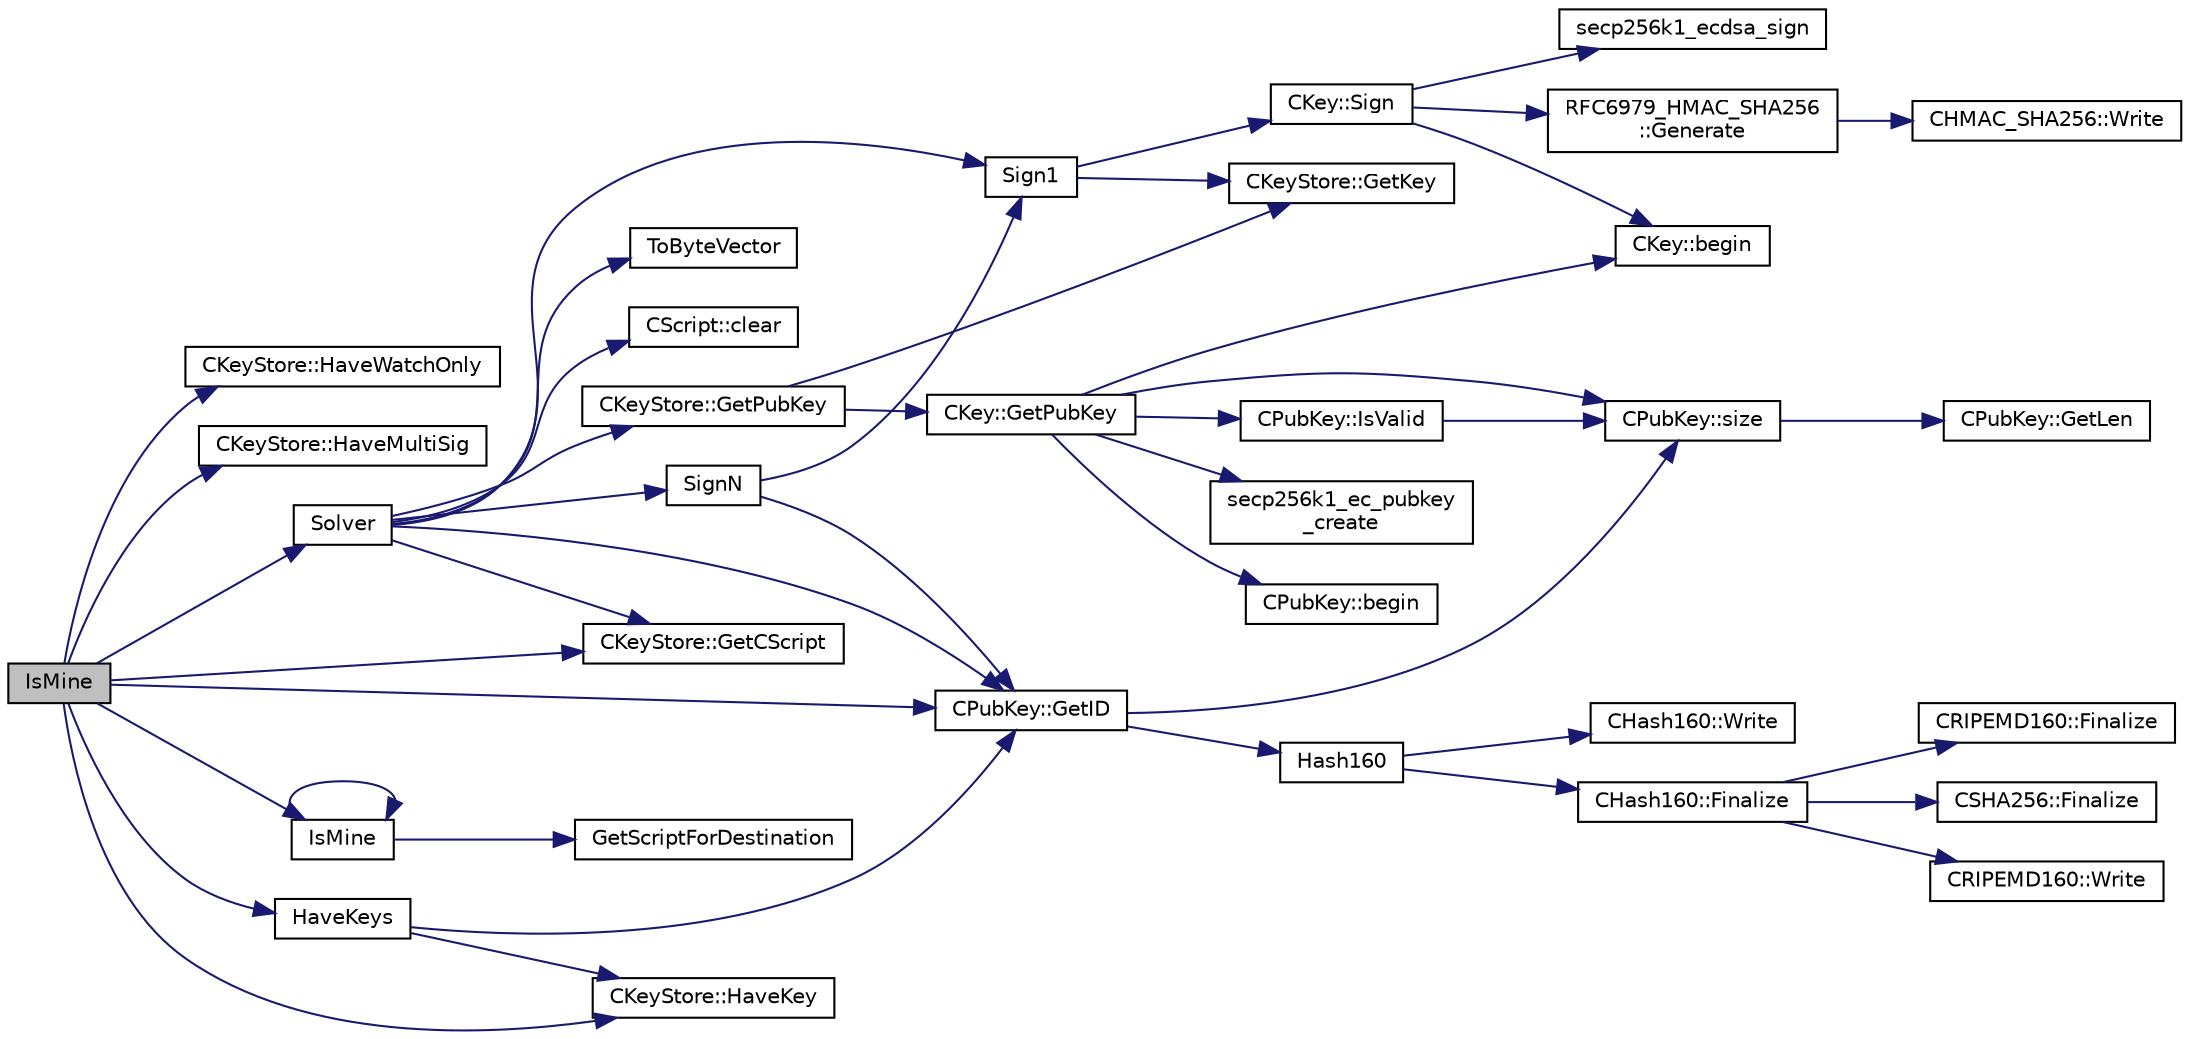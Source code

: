 digraph "IsMine"
{
  edge [fontname="Helvetica",fontsize="10",labelfontname="Helvetica",labelfontsize="10"];
  node [fontname="Helvetica",fontsize="10",shape=record];
  rankdir="LR";
  Node158 [label="IsMine",height=0.2,width=0.4,color="black", fillcolor="grey75", style="filled", fontcolor="black"];
  Node158 -> Node159 [color="midnightblue",fontsize="10",style="solid",fontname="Helvetica"];
  Node159 [label="CKeyStore::HaveWatchOnly",height=0.2,width=0.4,color="black", fillcolor="white", style="filled",URL="$class_c_key_store.html#a15066cfd57feaffe0b9f4103c9311109"];
  Node158 -> Node160 [color="midnightblue",fontsize="10",style="solid",fontname="Helvetica"];
  Node160 [label="CKeyStore::HaveMultiSig",height=0.2,width=0.4,color="black", fillcolor="white", style="filled",URL="$class_c_key_store.html#a260556f6f2aecfe317a2bfa4aed5d855"];
  Node158 -> Node161 [color="midnightblue",fontsize="10",style="solid",fontname="Helvetica"];
  Node161 [label="Solver",height=0.2,width=0.4,color="black", fillcolor="white", style="filled",URL="$sign_8cpp.html#a8e31b29d5a654a570c493f7aa9c3abd9",tooltip="Sign scriptPubKey with private keys stored in keystore, given transaction hash and hash type..."];
  Node161 -> Node162 [color="midnightblue",fontsize="10",style="solid",fontname="Helvetica"];
  Node162 [label="CScript::clear",height=0.2,width=0.4,color="black", fillcolor="white", style="filled",URL="$class_c_script.html#a7b2baf842621f07c4939408acf63377c"];
  Node161 -> Node163 [color="midnightblue",fontsize="10",style="solid",fontname="Helvetica"];
  Node163 [label="CPubKey::GetID",height=0.2,width=0.4,color="black", fillcolor="white", style="filled",URL="$class_c_pub_key.html#a2675f7e6f72eff68e7a5227289feb021",tooltip="Get the KeyID of this public key (hash of its serialization) "];
  Node163 -> Node164 [color="midnightblue",fontsize="10",style="solid",fontname="Helvetica"];
  Node164 [label="Hash160",height=0.2,width=0.4,color="black", fillcolor="white", style="filled",URL="$hash_8h.html#a4490f70ddae16e9e48460a0416a48a6b",tooltip="Compute the 160-bit hash an object. "];
  Node164 -> Node165 [color="midnightblue",fontsize="10",style="solid",fontname="Helvetica"];
  Node165 [label="CHash160::Write",height=0.2,width=0.4,color="black", fillcolor="white", style="filled",URL="$class_c_hash160.html#af56cdd9443013eb68b246aa8450217f2"];
  Node164 -> Node166 [color="midnightblue",fontsize="10",style="solid",fontname="Helvetica"];
  Node166 [label="CHash160::Finalize",height=0.2,width=0.4,color="black", fillcolor="white", style="filled",URL="$class_c_hash160.html#a9bb08e1772002ae1a5d85017ba7952ee"];
  Node166 -> Node167 [color="midnightblue",fontsize="10",style="solid",fontname="Helvetica"];
  Node167 [label="CSHA256::Finalize",height=0.2,width=0.4,color="black", fillcolor="white", style="filled",URL="$class_c_s_h_a256.html#a4259230be0caefa590bc324fc12b9b90"];
  Node166 -> Node168 [color="midnightblue",fontsize="10",style="solid",fontname="Helvetica"];
  Node168 [label="CRIPEMD160::Write",height=0.2,width=0.4,color="black", fillcolor="white", style="filled",URL="$class_c_r_i_p_e_m_d160.html#a221143b9d94af623d07c4f4ba1bf6007"];
  Node166 -> Node169 [color="midnightblue",fontsize="10",style="solid",fontname="Helvetica"];
  Node169 [label="CRIPEMD160::Finalize",height=0.2,width=0.4,color="black", fillcolor="white", style="filled",URL="$class_c_r_i_p_e_m_d160.html#a2a11566fbf9d1339b819833313fc4e51"];
  Node163 -> Node170 [color="midnightblue",fontsize="10",style="solid",fontname="Helvetica"];
  Node170 [label="CPubKey::size",height=0.2,width=0.4,color="black", fillcolor="white", style="filled",URL="$class_c_pub_key.html#a6bb28fcf0a5f799c69f5b7269363b309",tooltip="Simple read-only vector-like interface to the pubkey data. "];
  Node170 -> Node171 [color="midnightblue",fontsize="10",style="solid",fontname="Helvetica"];
  Node171 [label="CPubKey::GetLen",height=0.2,width=0.4,color="black", fillcolor="white", style="filled",URL="$class_c_pub_key.html#a7dc71b3f037c84268dc22de97d7b65fb",tooltip="Compute the length of a pubkey with a given first byte. "];
  Node161 -> Node172 [color="midnightblue",fontsize="10",style="solid",fontname="Helvetica"];
  Node172 [label="Sign1",height=0.2,width=0.4,color="black", fillcolor="white", style="filled",URL="$sign_8cpp.html#a69a9e5f9a88e729142cf556292154f2f"];
  Node172 -> Node173 [color="midnightblue",fontsize="10",style="solid",fontname="Helvetica"];
  Node173 [label="CKeyStore::GetKey",height=0.2,width=0.4,color="black", fillcolor="white", style="filled",URL="$class_c_key_store.html#a2dffca468fef2e5da2e42a7c983d968a"];
  Node172 -> Node174 [color="midnightblue",fontsize="10",style="solid",fontname="Helvetica"];
  Node174 [label="CKey::Sign",height=0.2,width=0.4,color="black", fillcolor="white", style="filled",URL="$class_c_key.html#aa9b184a4a71d3e1a40aab360cf68e86c",tooltip="Create a DER-serialized signature. "];
  Node174 -> Node175 [color="midnightblue",fontsize="10",style="solid",fontname="Helvetica"];
  Node175 [label="CKey::begin",height=0.2,width=0.4,color="black", fillcolor="white", style="filled",URL="$class_c_key.html#ab8dee0ad9d933304a22284ee40040847"];
  Node174 -> Node176 [color="midnightblue",fontsize="10",style="solid",fontname="Helvetica"];
  Node176 [label="RFC6979_HMAC_SHA256\l::Generate",height=0.2,width=0.4,color="black", fillcolor="white", style="filled",URL="$class_r_f_c6979___h_m_a_c___s_h_a256.html#a9f841d552097f528631538e9939e0f70",tooltip="Generate a byte array. "];
  Node176 -> Node177 [color="midnightblue",fontsize="10",style="solid",fontname="Helvetica"];
  Node177 [label="CHMAC_SHA256::Write",height=0.2,width=0.4,color="black", fillcolor="white", style="filled",URL="$class_c_h_m_a_c___s_h_a256.html#a24ac9cf00e60d8028ab79df4aed984ff"];
  Node174 -> Node178 [color="midnightblue",fontsize="10",style="solid",fontname="Helvetica"];
  Node178 [label="secp256k1_ecdsa_sign",height=0.2,width=0.4,color="black", fillcolor="white", style="filled",URL="$secp256k1_8h.html#a404cd9e314fed41b71233ff8beb4703f",tooltip="Create an ECDSA signature. "];
  Node161 -> Node179 [color="midnightblue",fontsize="10",style="solid",fontname="Helvetica"];
  Node179 [label="CKeyStore::GetPubKey",height=0.2,width=0.4,color="black", fillcolor="white", style="filled",URL="$class_c_key_store.html#ab83687ea4c9df138b21f6ec3e9809f42"];
  Node179 -> Node173 [color="midnightblue",fontsize="10",style="solid",fontname="Helvetica"];
  Node179 -> Node180 [color="midnightblue",fontsize="10",style="solid",fontname="Helvetica"];
  Node180 [label="CKey::GetPubKey",height=0.2,width=0.4,color="black", fillcolor="white", style="filled",URL="$class_c_key.html#aa1085c59603a62db6ec776300f250337",tooltip="Compute the public key from a private key. "];
  Node180 -> Node181 [color="midnightblue",fontsize="10",style="solid",fontname="Helvetica"];
  Node181 [label="secp256k1_ec_pubkey\l_create",height=0.2,width=0.4,color="black", fillcolor="white", style="filled",URL="$secp256k1_8h.html#a22e1ef593e0d06d40b4f233e91447aa3",tooltip="Compute the public key for a secret key. "];
  Node180 -> Node182 [color="midnightblue",fontsize="10",style="solid",fontname="Helvetica"];
  Node182 [label="CPubKey::begin",height=0.2,width=0.4,color="black", fillcolor="white", style="filled",URL="$class_c_pub_key.html#a859ab9909d68092d6d4fc739237ab358"];
  Node180 -> Node175 [color="midnightblue",fontsize="10",style="solid",fontname="Helvetica"];
  Node180 -> Node170 [color="midnightblue",fontsize="10",style="solid",fontname="Helvetica"];
  Node180 -> Node183 [color="midnightblue",fontsize="10",style="solid",fontname="Helvetica"];
  Node183 [label="CPubKey::IsValid",height=0.2,width=0.4,color="black", fillcolor="white", style="filled",URL="$class_c_pub_key.html#a4fa94293cf8577fd039b9a133f6c7f30"];
  Node183 -> Node170 [color="midnightblue",fontsize="10",style="solid",fontname="Helvetica"];
  Node161 -> Node184 [color="midnightblue",fontsize="10",style="solid",fontname="Helvetica"];
  Node184 [label="ToByteVector",height=0.2,width=0.4,color="black", fillcolor="white", style="filled",URL="$script_8h.html#a54e10bc63d490dd5d39d245102b81359"];
  Node161 -> Node185 [color="midnightblue",fontsize="10",style="solid",fontname="Helvetica"];
  Node185 [label="CKeyStore::GetCScript",height=0.2,width=0.4,color="black", fillcolor="white", style="filled",URL="$class_c_key_store.html#ae6bf4dbeb0705e199250e48aa5d34264"];
  Node161 -> Node186 [color="midnightblue",fontsize="10",style="solid",fontname="Helvetica"];
  Node186 [label="SignN",height=0.2,width=0.4,color="black", fillcolor="white", style="filled",URL="$sign_8cpp.html#a2230b054e152c344e60125bf7f994473"];
  Node186 -> Node163 [color="midnightblue",fontsize="10",style="solid",fontname="Helvetica"];
  Node186 -> Node172 [color="midnightblue",fontsize="10",style="solid",fontname="Helvetica"];
  Node158 -> Node163 [color="midnightblue",fontsize="10",style="solid",fontname="Helvetica"];
  Node158 -> Node187 [color="midnightblue",fontsize="10",style="solid",fontname="Helvetica"];
  Node187 [label="CKeyStore::HaveKey",height=0.2,width=0.4,color="black", fillcolor="white", style="filled",URL="$class_c_key_store.html#a9398451d4270fae27b29f686a9d43a65",tooltip="Check whether a key corresponding to a given address is present in the store. "];
  Node158 -> Node185 [color="midnightblue",fontsize="10",style="solid",fontname="Helvetica"];
  Node158 -> Node188 [color="midnightblue",fontsize="10",style="solid",fontname="Helvetica"];
  Node188 [label="IsMine",height=0.2,width=0.4,color="black", fillcolor="white", style="filled",URL="$wallet__ismine_8cpp.html#adc59cf67d903c1ba1ef225561b85bfce"];
  Node188 -> Node189 [color="midnightblue",fontsize="10",style="solid",fontname="Helvetica"];
  Node189 [label="GetScriptForDestination",height=0.2,width=0.4,color="black", fillcolor="white", style="filled",URL="$standard_8cpp.html#ae40f28d3b46c21033f6ee1f1200d0321"];
  Node188 -> Node188 [color="midnightblue",fontsize="10",style="solid",fontname="Helvetica"];
  Node158 -> Node190 [color="midnightblue",fontsize="10",style="solid",fontname="Helvetica"];
  Node190 [label="HaveKeys",height=0.2,width=0.4,color="black", fillcolor="white", style="filled",URL="$wallet__ismine_8cpp.html#a825478fbb9e96130529467ab5e16047e"];
  Node190 -> Node163 [color="midnightblue",fontsize="10",style="solid",fontname="Helvetica"];
  Node190 -> Node187 [color="midnightblue",fontsize="10",style="solid",fontname="Helvetica"];
}
